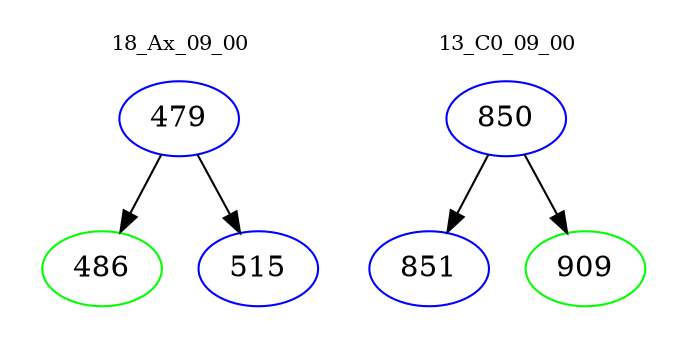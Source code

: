 digraph{
subgraph cluster_0 {
color = white
label = "18_Ax_09_00";
fontsize=10;
T0_479 [label="479", color="blue"]
T0_479 -> T0_486 [color="black"]
T0_486 [label="486", color="green"]
T0_479 -> T0_515 [color="black"]
T0_515 [label="515", color="blue"]
}
subgraph cluster_1 {
color = white
label = "13_C0_09_00";
fontsize=10;
T1_850 [label="850", color="blue"]
T1_850 -> T1_851 [color="black"]
T1_851 [label="851", color="blue"]
T1_850 -> T1_909 [color="black"]
T1_909 [label="909", color="green"]
}
}
